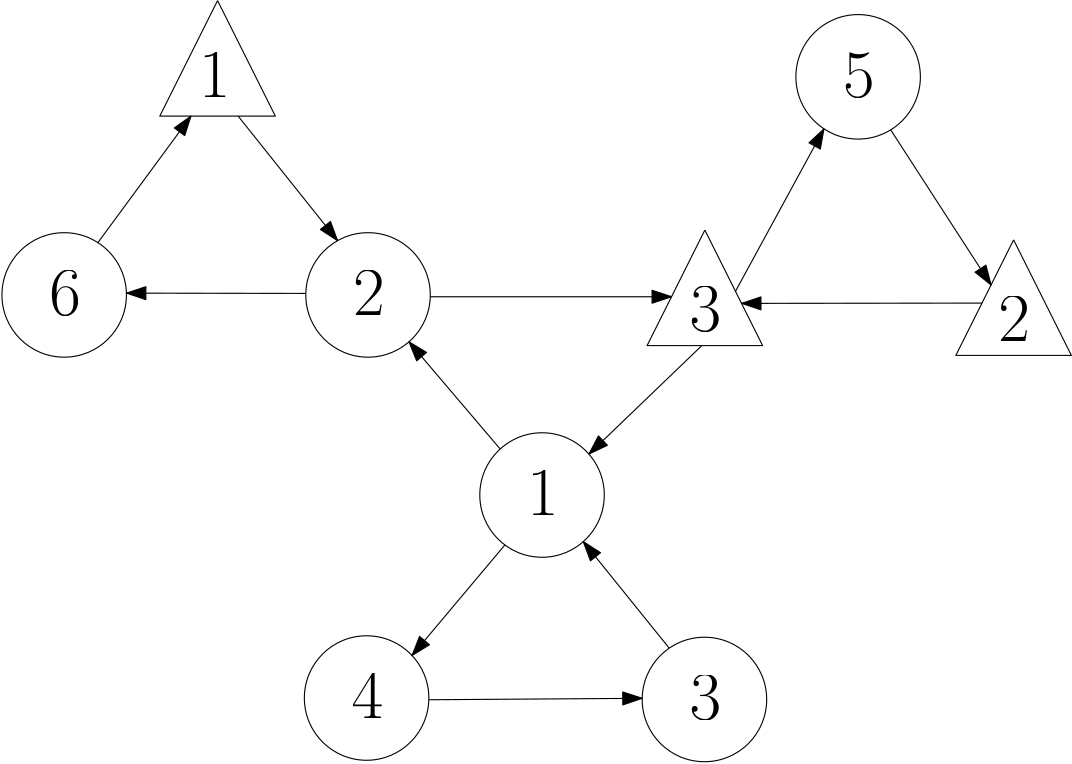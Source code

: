 <?xml version="1.0"?>
<!DOCTYPE ipe SYSTEM "ipe.dtd">
<ipe version="70206" creator="Ipe 7.2.7">
<info created="D:20180814100831" modified="D:20180814101519"/>
<ipestyle name="basic">
<symbol name="arrow/arc(spx)">
<path stroke="sym-stroke" fill="sym-stroke" pen="sym-pen">
0 0 m
-1 0.333 l
-1 -0.333 l
h
</path>
</symbol>
<symbol name="arrow/farc(spx)">
<path stroke="sym-stroke" fill="white" pen="sym-pen">
0 0 m
-1 0.333 l
-1 -0.333 l
h
</path>
</symbol>
<symbol name="arrow/ptarc(spx)">
<path stroke="sym-stroke" fill="sym-stroke" pen="sym-pen">
0 0 m
-1 0.333 l
-0.8 0 l
-1 -0.333 l
h
</path>
</symbol>
<symbol name="arrow/fptarc(spx)">
<path stroke="sym-stroke" fill="white" pen="sym-pen">
0 0 m
-1 0.333 l
-0.8 0 l
-1 -0.333 l
h
</path>
</symbol>
<symbol name="mark/circle(sx)" transformations="translations">
<path fill="sym-stroke">
0.6 0 0 0.6 0 0 e
0.4 0 0 0.4 0 0 e
</path>
</symbol>
<symbol name="mark/disk(sx)" transformations="translations">
<path fill="sym-stroke">
0.6 0 0 0.6 0 0 e
</path>
</symbol>
<symbol name="mark/fdisk(sfx)" transformations="translations">
<group>
<path fill="sym-fill">
0.5 0 0 0.5 0 0 e
</path>
<path fill="sym-stroke" fillrule="eofill">
0.6 0 0 0.6 0 0 e
0.4 0 0 0.4 0 0 e
</path>
</group>
</symbol>
<symbol name="mark/box(sx)" transformations="translations">
<path fill="sym-stroke" fillrule="eofill">
-0.6 -0.6 m
0.6 -0.6 l
0.6 0.6 l
-0.6 0.6 l
h
-0.4 -0.4 m
0.4 -0.4 l
0.4 0.4 l
-0.4 0.4 l
h
</path>
</symbol>
<symbol name="mark/square(sx)" transformations="translations">
<path fill="sym-stroke">
-0.6 -0.6 m
0.6 -0.6 l
0.6 0.6 l
-0.6 0.6 l
h
</path>
</symbol>
<symbol name="mark/fsquare(sfx)" transformations="translations">
<group>
<path fill="sym-fill">
-0.5 -0.5 m
0.5 -0.5 l
0.5 0.5 l
-0.5 0.5 l
h
</path>
<path fill="sym-stroke" fillrule="eofill">
-0.6 -0.6 m
0.6 -0.6 l
0.6 0.6 l
-0.6 0.6 l
h
-0.4 -0.4 m
0.4 -0.4 l
0.4 0.4 l
-0.4 0.4 l
h
</path>
</group>
</symbol>
<symbol name="mark/cross(sx)" transformations="translations">
<group>
<path fill="sym-stroke">
-0.43 -0.57 m
0.57 0.43 l
0.43 0.57 l
-0.57 -0.43 l
h
</path>
<path fill="sym-stroke">
-0.43 0.57 m
0.57 -0.43 l
0.43 -0.57 l
-0.57 0.43 l
h
</path>
</group>
</symbol>
<symbol name="arrow/fnormal(spx)">
<path stroke="sym-stroke" fill="white" pen="sym-pen">
0 0 m
-1 0.333 l
-1 -0.333 l
h
</path>
</symbol>
<symbol name="arrow/pointed(spx)">
<path stroke="sym-stroke" fill="sym-stroke" pen="sym-pen">
0 0 m
-1 0.333 l
-0.8 0 l
-1 -0.333 l
h
</path>
</symbol>
<symbol name="arrow/fpointed(spx)">
<path stroke="sym-stroke" fill="white" pen="sym-pen">
0 0 m
-1 0.333 l
-0.8 0 l
-1 -0.333 l
h
</path>
</symbol>
<symbol name="arrow/linear(spx)">
<path stroke="sym-stroke" pen="sym-pen">
-1 0.333 m
0 0 l
-1 -0.333 l
</path>
</symbol>
<symbol name="arrow/fdouble(spx)">
<path stroke="sym-stroke" fill="white" pen="sym-pen">
0 0 m
-1 0.333 l
-1 -0.333 l
h
-1 0 m
-2 0.333 l
-2 -0.333 l
h
</path>
</symbol>
<symbol name="arrow/double(spx)">
<path stroke="sym-stroke" fill="sym-stroke" pen="sym-pen">
0 0 m
-1 0.333 l
-1 -0.333 l
h
-1 0 m
-2 0.333 l
-2 -0.333 l
h
</path>
</symbol>
<pen name="heavier" value="0.8"/>
<pen name="fat" value="1.2"/>
<pen name="ultrafat" value="2"/>
<symbolsize name="large" value="5"/>
<symbolsize name="small" value="2"/>
<symbolsize name="tiny" value="1.1"/>
<arrowsize name="large" value="10"/>
<arrowsize name="small" value="5"/>
<arrowsize name="tiny" value="3"/>
<color name="red" value="1 0 0"/>
<color name="green" value="0 1 0"/>
<color name="blue" value="0 0 1"/>
<color name="yellow" value="1 1 0"/>
<color name="orange" value="1 0.647 0"/>
<color name="gold" value="1 0.843 0"/>
<color name="purple" value="0.627 0.125 0.941"/>
<color name="gray" value="0.745"/>
<color name="brown" value="0.647 0.165 0.165"/>
<color name="navy" value="0 0 0.502"/>
<color name="pink" value="1 0.753 0.796"/>
<color name="seagreen" value="0.18 0.545 0.341"/>
<color name="turquoise" value="0.251 0.878 0.816"/>
<color name="violet" value="0.933 0.51 0.933"/>
<color name="darkblue" value="0 0 0.545"/>
<color name="darkcyan" value="0 0.545 0.545"/>
<color name="darkgray" value="0.663"/>
<color name="darkgreen" value="0 0.392 0"/>
<color name="darkmagenta" value="0.545 0 0.545"/>
<color name="darkorange" value="1 0.549 0"/>
<color name="darkred" value="0.545 0 0"/>
<color name="lightblue" value="0.678 0.847 0.902"/>
<color name="lightcyan" value="0.878 1 1"/>
<color name="lightgray" value="0.827"/>
<color name="lightgreen" value="0.565 0.933 0.565"/>
<color name="lightyellow" value="1 1 0.878"/>
<dashstyle name="dashed" value="[4] 0"/>
<dashstyle name="dotted" value="[1 3] 0"/>
<dashstyle name="dash dotted" value="[4 2 1 2] 0"/>
<dashstyle name="dash dot dotted" value="[4 2 1 2 1 2] 0"/>
<textsize name="large" value="\large"/>
<textsize name="Large" value="\Large"/>
<textsize name="LARGE" value="\LARGE"/>
<textsize name="huge" value="\huge"/>
<textsize name="Huge" value="\Huge"/>
<textsize name="small" value="\small"/>
<textsize name="footnote" value="\footnotesize"/>
<textsize name="tiny" value="\tiny"/>
<textstyle name="center" begin="\begin{center}" end="\end{center}"/>
<textstyle name="itemize" begin="\begin{itemize}" end="\end{itemize}"/>
<textstyle name="item" begin="\begin{itemize}\item{}" end="\end{itemize}"/>
<gridsize name="4 pts" value="4"/>
<gridsize name="8 pts (~3 mm)" value="8"/>
<gridsize name="16 pts (~6 mm)" value="16"/>
<gridsize name="32 pts (~12 mm)" value="32"/>
<gridsize name="10 pts (~3.5 mm)" value="10"/>
<gridsize name="20 pts (~7 mm)" value="20"/>
<gridsize name="14 pts (~5 mm)" value="14"/>
<gridsize name="28 pts (~10 mm)" value="28"/>
<gridsize name="56 pts (~20 mm)" value="56"/>
<anglesize name="90 deg" value="90"/>
<anglesize name="60 deg" value="60"/>
<anglesize name="45 deg" value="45"/>
<anglesize name="30 deg" value="30"/>
<anglesize name="22.5 deg" value="22.5"/>
<opacity name="10%" value="0.1"/>
<opacity name="30%" value="0.3"/>
<opacity name="50%" value="0.5"/>
<opacity name="75%" value="0.75"/>
<tiling name="falling" angle="-60" step="4" width="1"/>
<tiling name="rising" angle="30" step="4" width="1"/>
</ipestyle>
<page>
<layer name="alpha"/>
<view layers="alpha" active="alpha"/>
<path layer="alpha" matrix="0.626325 0 0 0.626325 135.512 13.7888" stroke="black">
35.7771 0 0 35.7771 256 640 e
</path>
<text transformations="translations" pos="290.443 407.326" stroke="black" type="label" width="11.368" height="15.978" depth="0" valign="baseline" size="Huge">1</text>
<path matrix="0.626325 0 0 0.626325 72.8723 85.8237" stroke="black">
35.7771 0 0 35.7771 256 640 e
</path>
<text matrix="1 0 0 1 -62.6397 72.0349" transformations="translations" pos="290.443 407.326" stroke="black" type="label" width="11.368" height="15.978" depth="0" valign="baseline" size="Huge">2</text>
<path matrix="0.626325 0 0 0.626325 72.3503 -59.2905" stroke="black">
35.7771 0 0 35.7771 256 640 e
</path>
<text matrix="1 0 0 1 -63.1617 -73.0793" transformations="translations" pos="290.443 407.326" stroke="black" type="label" width="11.368" height="15.978" depth="0" valign="baseline" size="Huge">4</text>
<path matrix="0.626325 0 0 0.626325 193.975 -59.8125" stroke="black">
35.7771 0 0 35.7771 256 640 e
</path>
<text matrix="1 0 0 1 58.4628 -73.6013" transformations="translations" pos="290.443 407.326" stroke="black" type="label" width="11.368" height="15.978" depth="0" valign="baseline" size="Huge">3</text>
<path matrix="0.649862 0 0 0.649862 250.483 94.1115" stroke="black">
160 640 m
128 576 l
192 576 l
160 640 l
160 640 l
</path>
<text matrix="1 0 0 1 58.4631 66.2934" transformations="translations" pos="290.443 407.326" stroke="black" type="label" width="11.368" height="15.978" depth="0" valign="baseline" size="Huge">3</text>
<path matrix="0.626325 0 0 0.626325 -36.5163 85.8238" stroke="black">
35.7771 0 0 35.7771 256 640 e
</path>
<text matrix="1 0 0 1 -172.028 72.035" transformations="translations" pos="290.443 407.326" stroke="black" type="label" width="11.368" height="15.978" depth="0" valign="baseline" size="Huge">6</text>
<text matrix="1 0 0 1 -118.216 150.548" transformations="translations" pos="290.443 407.326" stroke="black" type="label" width="11.368" height="15.978" depth="0" valign="baseline" size="Huge">1</text>
<path matrix="0.626325 0 0 0.626325 249.306 164.337" stroke="black">
35.7771 0 0 35.7771 256 640 e
</path>
<text matrix="1 0 0 1 113.794 150.548" transformations="translations" pos="290.443 407.326" stroke="black" type="label" width="11.368" height="15.978" depth="0" valign="baseline" size="Huge">5</text>
<path matrix="0.649862 0 0 0.649862 361.636 90.583" stroke="black">
160 640 m
128 576 l
192 576 l
160 640 l
160 640 l
</path>
<text matrix="1 0 0 1 169.616 62.7649" transformations="translations" pos="290.443 407.326" stroke="black" type="label" width="11.368" height="15.978" depth="0" valign="baseline" size="Huge">2</text>
<path stroke="black" arrow="normal/normal">
280.773 431.213 m
247.949 469.792 l
</path>
<path stroke="black" arrow="normal/normal">
282.467 396.665 m
249.045 356.875 l
</path>
<path stroke="black" arrow="normal/normal">
255.089 340.935 m
331.91 341.456 l
</path>
<path stroke="black" arrow="normal/normal">
341.631 359.509 m
310.702 397.856 l
</path>
<path stroke="black" arrow="normal/normal">
210.81 487.215 m
146.222 487.32 l
</path>
<path stroke="black" arrow="normal/normal">
255.61 486.009 m
342.457 486.016 l
</path>
<path stroke="black" arrow="normal/normal">
454.235 483.736 m
367.657 483.63 l
</path>
<path stroke="black" arrow="normal/normal">
421.367 546.087 m
457.492 490.251 l
</path>
<path stroke="black" arrow="normal/normal">
365.486 487.973 m
397.337 546.46 l
</path>
<path stroke="black" arrow="normal/normal">
353.373 468.432 m
312.722 429.384 l
</path>
<path matrix="0.649862 0 0 0.649862 75.0566 176.735" stroke="black">
160 640 m
128 576 l
192 576 l
160 640 l
160 640 l
</path>
<path stroke="black" arrow="normal/normal">
135.966 505.504 m
169.474 551.056 l
</path>
<path stroke="black" arrow="normal/normal">
186.439 551.056 m
222.23 506.205 l
</path>
</page>
</ipe>
